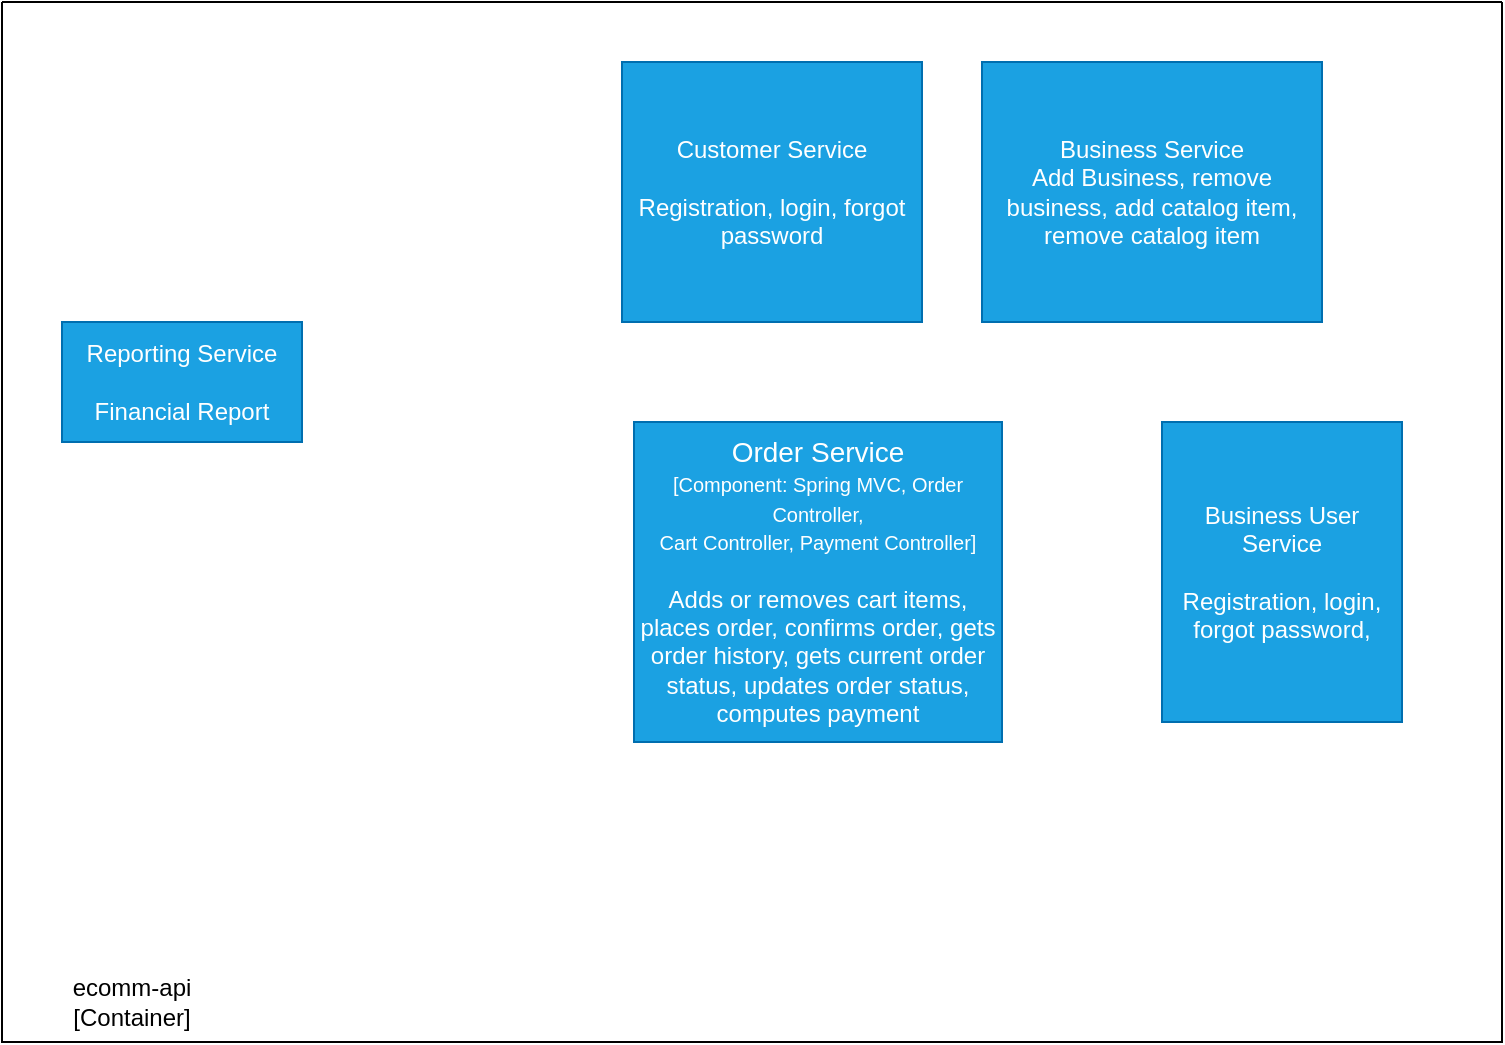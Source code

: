 <mxfile version="14.7.5" type="github">
  <diagram id="78gjwA7POGAzfZKH7C0p" name="Page-1">
    <mxGraphModel dx="1022" dy="436" grid="1" gridSize="10" guides="1" tooltips="1" connect="1" arrows="1" fold="1" page="1" pageScale="1" pageWidth="850" pageHeight="1100" math="0" shadow="0">
      <root>
        <mxCell id="0" />
        <mxCell id="1" parent="0" />
        <mxCell id="boYDM39vq4Dtdf2F9-v5-1" value="" style="swimlane;startSize=0;" vertex="1" parent="1">
          <mxGeometry x="50" y="80" width="750" height="520" as="geometry" />
        </mxCell>
        <mxCell id="boYDM39vq4Dtdf2F9-v5-2" value="ecomm-api&lt;br&gt;[Container]" style="text;html=1;strokeColor=none;fillColor=none;align=center;verticalAlign=middle;whiteSpace=wrap;rounded=0;" vertex="1" parent="boYDM39vq4Dtdf2F9-v5-1">
          <mxGeometry x="30" y="490" width="70" height="20" as="geometry" />
        </mxCell>
        <mxCell id="boYDM39vq4Dtdf2F9-v5-4" value="Business Service&lt;br&gt;Add Business, remove business, add catalog item, remove catalog item" style="rounded=0;whiteSpace=wrap;html=1;fillColor=#1ba1e2;strokeColor=#006EAF;fontColor=#ffffff;" vertex="1" parent="boYDM39vq4Dtdf2F9-v5-1">
          <mxGeometry x="490" y="30" width="170" height="130" as="geometry" />
        </mxCell>
        <mxCell id="boYDM39vq4Dtdf2F9-v5-5" value="Business User Service&lt;br&gt;&lt;br&gt;Registration, login, forgot password,&lt;br&gt;" style="rounded=0;whiteSpace=wrap;html=1;fillColor=#1ba1e2;strokeColor=#006EAF;fontColor=#ffffff;" vertex="1" parent="boYDM39vq4Dtdf2F9-v5-1">
          <mxGeometry x="580" y="210" width="120" height="150" as="geometry" />
        </mxCell>
        <mxCell id="boYDM39vq4Dtdf2F9-v5-6" value="&lt;font&gt;&lt;font style=&quot;font-size: 14px&quot;&gt;Order Service&lt;/font&gt;&lt;br&gt;&lt;span style=&quot;font-size: 10px&quot;&gt;[Component: Spring MVC, Order Controller,&lt;/span&gt;&lt;br&gt;&lt;span style=&quot;font-size: 10px&quot;&gt;Cart Controller, Payment Controller]&lt;/span&gt;&lt;br&gt;&lt;/font&gt;&lt;br&gt;Adds or removes cart items, places order, confirms order, gets order history, gets current order status, updates order status, computes payment" style="rounded=0;whiteSpace=wrap;html=1;fillColor=#1ba1e2;strokeColor=#006EAF;fontColor=#ffffff;" vertex="1" parent="boYDM39vq4Dtdf2F9-v5-1">
          <mxGeometry x="316" y="210" width="184" height="160" as="geometry" />
        </mxCell>
        <mxCell id="boYDM39vq4Dtdf2F9-v5-7" value="Reporting Service&lt;br&gt;&lt;br&gt;Financial Report" style="rounded=0;whiteSpace=wrap;html=1;fillColor=#1ba1e2;strokeColor=#006EAF;fontColor=#ffffff;" vertex="1" parent="boYDM39vq4Dtdf2F9-v5-1">
          <mxGeometry x="30" y="160" width="120" height="60" as="geometry" />
        </mxCell>
        <mxCell id="boYDM39vq4Dtdf2F9-v5-3" value="Customer Service&lt;br&gt;&lt;br&gt;Registration, login, forgot password" style="rounded=0;whiteSpace=wrap;html=1;fillColor=#1ba1e2;strokeColor=#006EAF;fontColor=#ffffff;" vertex="1" parent="boYDM39vq4Dtdf2F9-v5-1">
          <mxGeometry x="310" y="30" width="150" height="130" as="geometry" />
        </mxCell>
      </root>
    </mxGraphModel>
  </diagram>
</mxfile>
